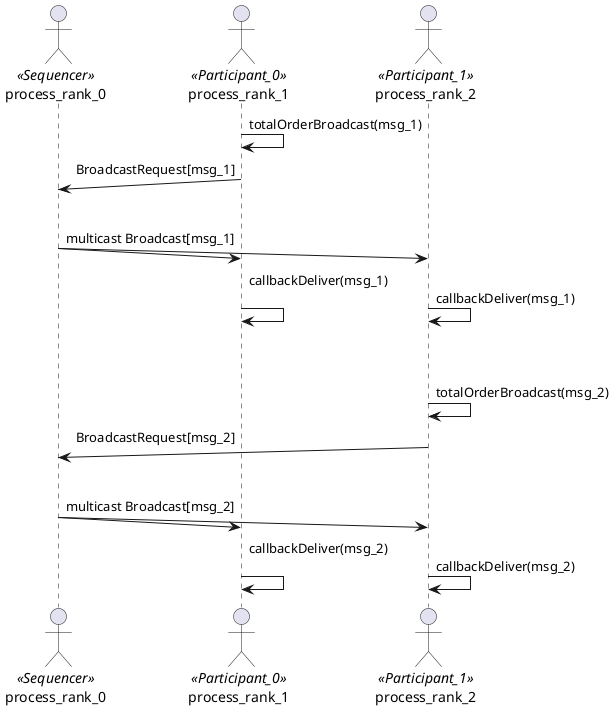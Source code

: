 @startuml
!pragma teoz true
actor process_rank_0 as 0 <<Sequencer>>
actor process_rank_1 as 1 <<Participant_0>>
actor process_rank_2 as 2 <<Participant_1>>
1 -> 1 : totalOrderBroadcast(msg_1)
1 ->(10) 0 : BroadcastRequest[msg_1]
0 ->(10) 1 : \n
&0 ->(10) 2 : multicast Broadcast[msg_1]
1 -> 1 : callbackDeliver(msg_1)\n
&2 -> 2 : callbackDeliver(msg_1)
|||
|||
2 -> 2 : totalOrderBroadcast(msg_2)
2 ->(10) 0 : BroadcastRequest[msg_2]
0 ->(10) 1 : \n
&0 ->(10) 2 : multicast Broadcast[msg_2]
1 -> 1 : callbackDeliver(msg_2)\n
&2 -> 2 : callbackDeliver(msg_2)
@enduml
